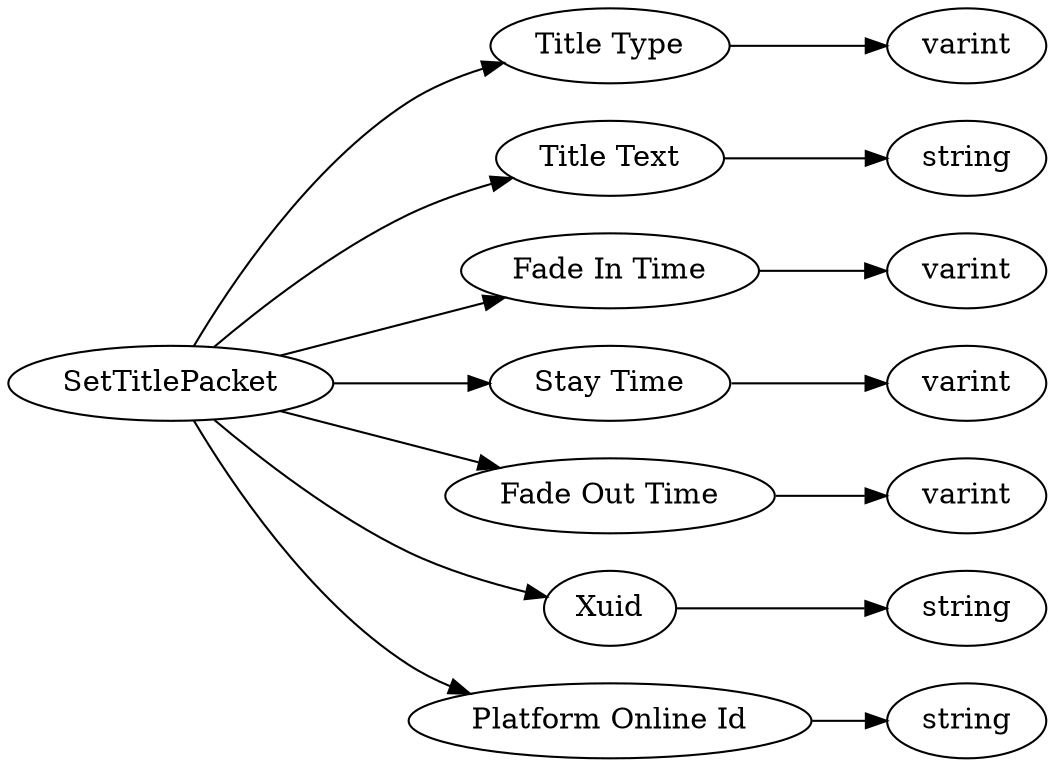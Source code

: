 digraph "SetTitlePacket" {
rankdir = LR
0
0 -> 1
1 -> 2
0 -> 3
3 -> 4
0 -> 5
5 -> 6
0 -> 7
7 -> 8
0 -> 9
9 -> 10
0 -> 11
11 -> 12
0 -> 13
13 -> 14

0 [label="SetTitlePacket",comment="name: \"SetTitlePacket\", typeName: \"\", id: 0, branchId: 88, recurseId: -1, attributes: 0, notes: \"\""];
1 [label="Title Type",comment="name: \"Title Type\", typeName: \"\", id: 1, branchId: 0, recurseId: -1, attributes: 0, notes: \"\""];
2 [label="varint",comment="name: \"varint\", typeName: \"\", id: 2, branchId: 0, recurseId: -1, attributes: 512, notes: \"\""];
3 [label="Title Text",comment="name: \"Title Text\", typeName: \"\", id: 3, branchId: 0, recurseId: -1, attributes: 0, notes: \"\""];
4 [label="string",comment="name: \"string\", typeName: \"\", id: 4, branchId: 0, recurseId: -1, attributes: 512, notes: \"\""];
5 [label="Fade In Time",comment="name: \"Fade In Time\", typeName: \"\", id: 5, branchId: 0, recurseId: -1, attributes: 0, notes: \"\""];
6 [label="varint",comment="name: \"varint\", typeName: \"\", id: 6, branchId: 0, recurseId: -1, attributes: 512, notes: \"\""];
7 [label="Stay Time",comment="name: \"Stay Time\", typeName: \"\", id: 7, branchId: 0, recurseId: -1, attributes: 0, notes: \"\""];
8 [label="varint",comment="name: \"varint\", typeName: \"\", id: 8, branchId: 0, recurseId: -1, attributes: 512, notes: \"\""];
9 [label="Fade Out Time",comment="name: \"Fade Out Time\", typeName: \"\", id: 9, branchId: 0, recurseId: -1, attributes: 0, notes: \"\""];
10 [label="varint",comment="name: \"varint\", typeName: \"\", id: 10, branchId: 0, recurseId: -1, attributes: 512, notes: \"\""];
11 [label="Xuid",comment="name: \"Xuid\", typeName: \"\", id: 11, branchId: 0, recurseId: -1, attributes: 0, notes: \"\""];
12 [label="string",comment="name: \"string\", typeName: \"\", id: 12, branchId: 0, recurseId: -1, attributes: 512, notes: \"\""];
13 [label="Platform Online Id",comment="name: \"Platform Online Id\", typeName: \"\", id: 13, branchId: 0, recurseId: -1, attributes: 0, notes: \"\""];
14 [label="string",comment="name: \"string\", typeName: \"\", id: 14, branchId: 0, recurseId: -1, attributes: 512, notes: \"\""];
{ rank = max;2;4;6;8;10;12;14}

}
